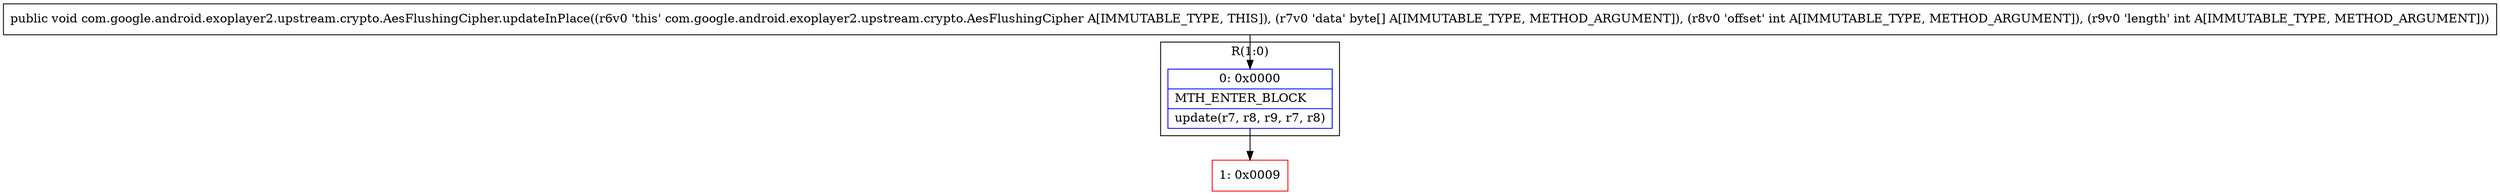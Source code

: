 digraph "CFG forcom.google.android.exoplayer2.upstream.crypto.AesFlushingCipher.updateInPlace([BII)V" {
subgraph cluster_Region_506886136 {
label = "R(1:0)";
node [shape=record,color=blue];
Node_0 [shape=record,label="{0\:\ 0x0000|MTH_ENTER_BLOCK\l|update(r7, r8, r9, r7, r8)\l}"];
}
Node_1 [shape=record,color=red,label="{1\:\ 0x0009}"];
MethodNode[shape=record,label="{public void com.google.android.exoplayer2.upstream.crypto.AesFlushingCipher.updateInPlace((r6v0 'this' com.google.android.exoplayer2.upstream.crypto.AesFlushingCipher A[IMMUTABLE_TYPE, THIS]), (r7v0 'data' byte[] A[IMMUTABLE_TYPE, METHOD_ARGUMENT]), (r8v0 'offset' int A[IMMUTABLE_TYPE, METHOD_ARGUMENT]), (r9v0 'length' int A[IMMUTABLE_TYPE, METHOD_ARGUMENT])) }"];
MethodNode -> Node_0;
Node_0 -> Node_1;
}

